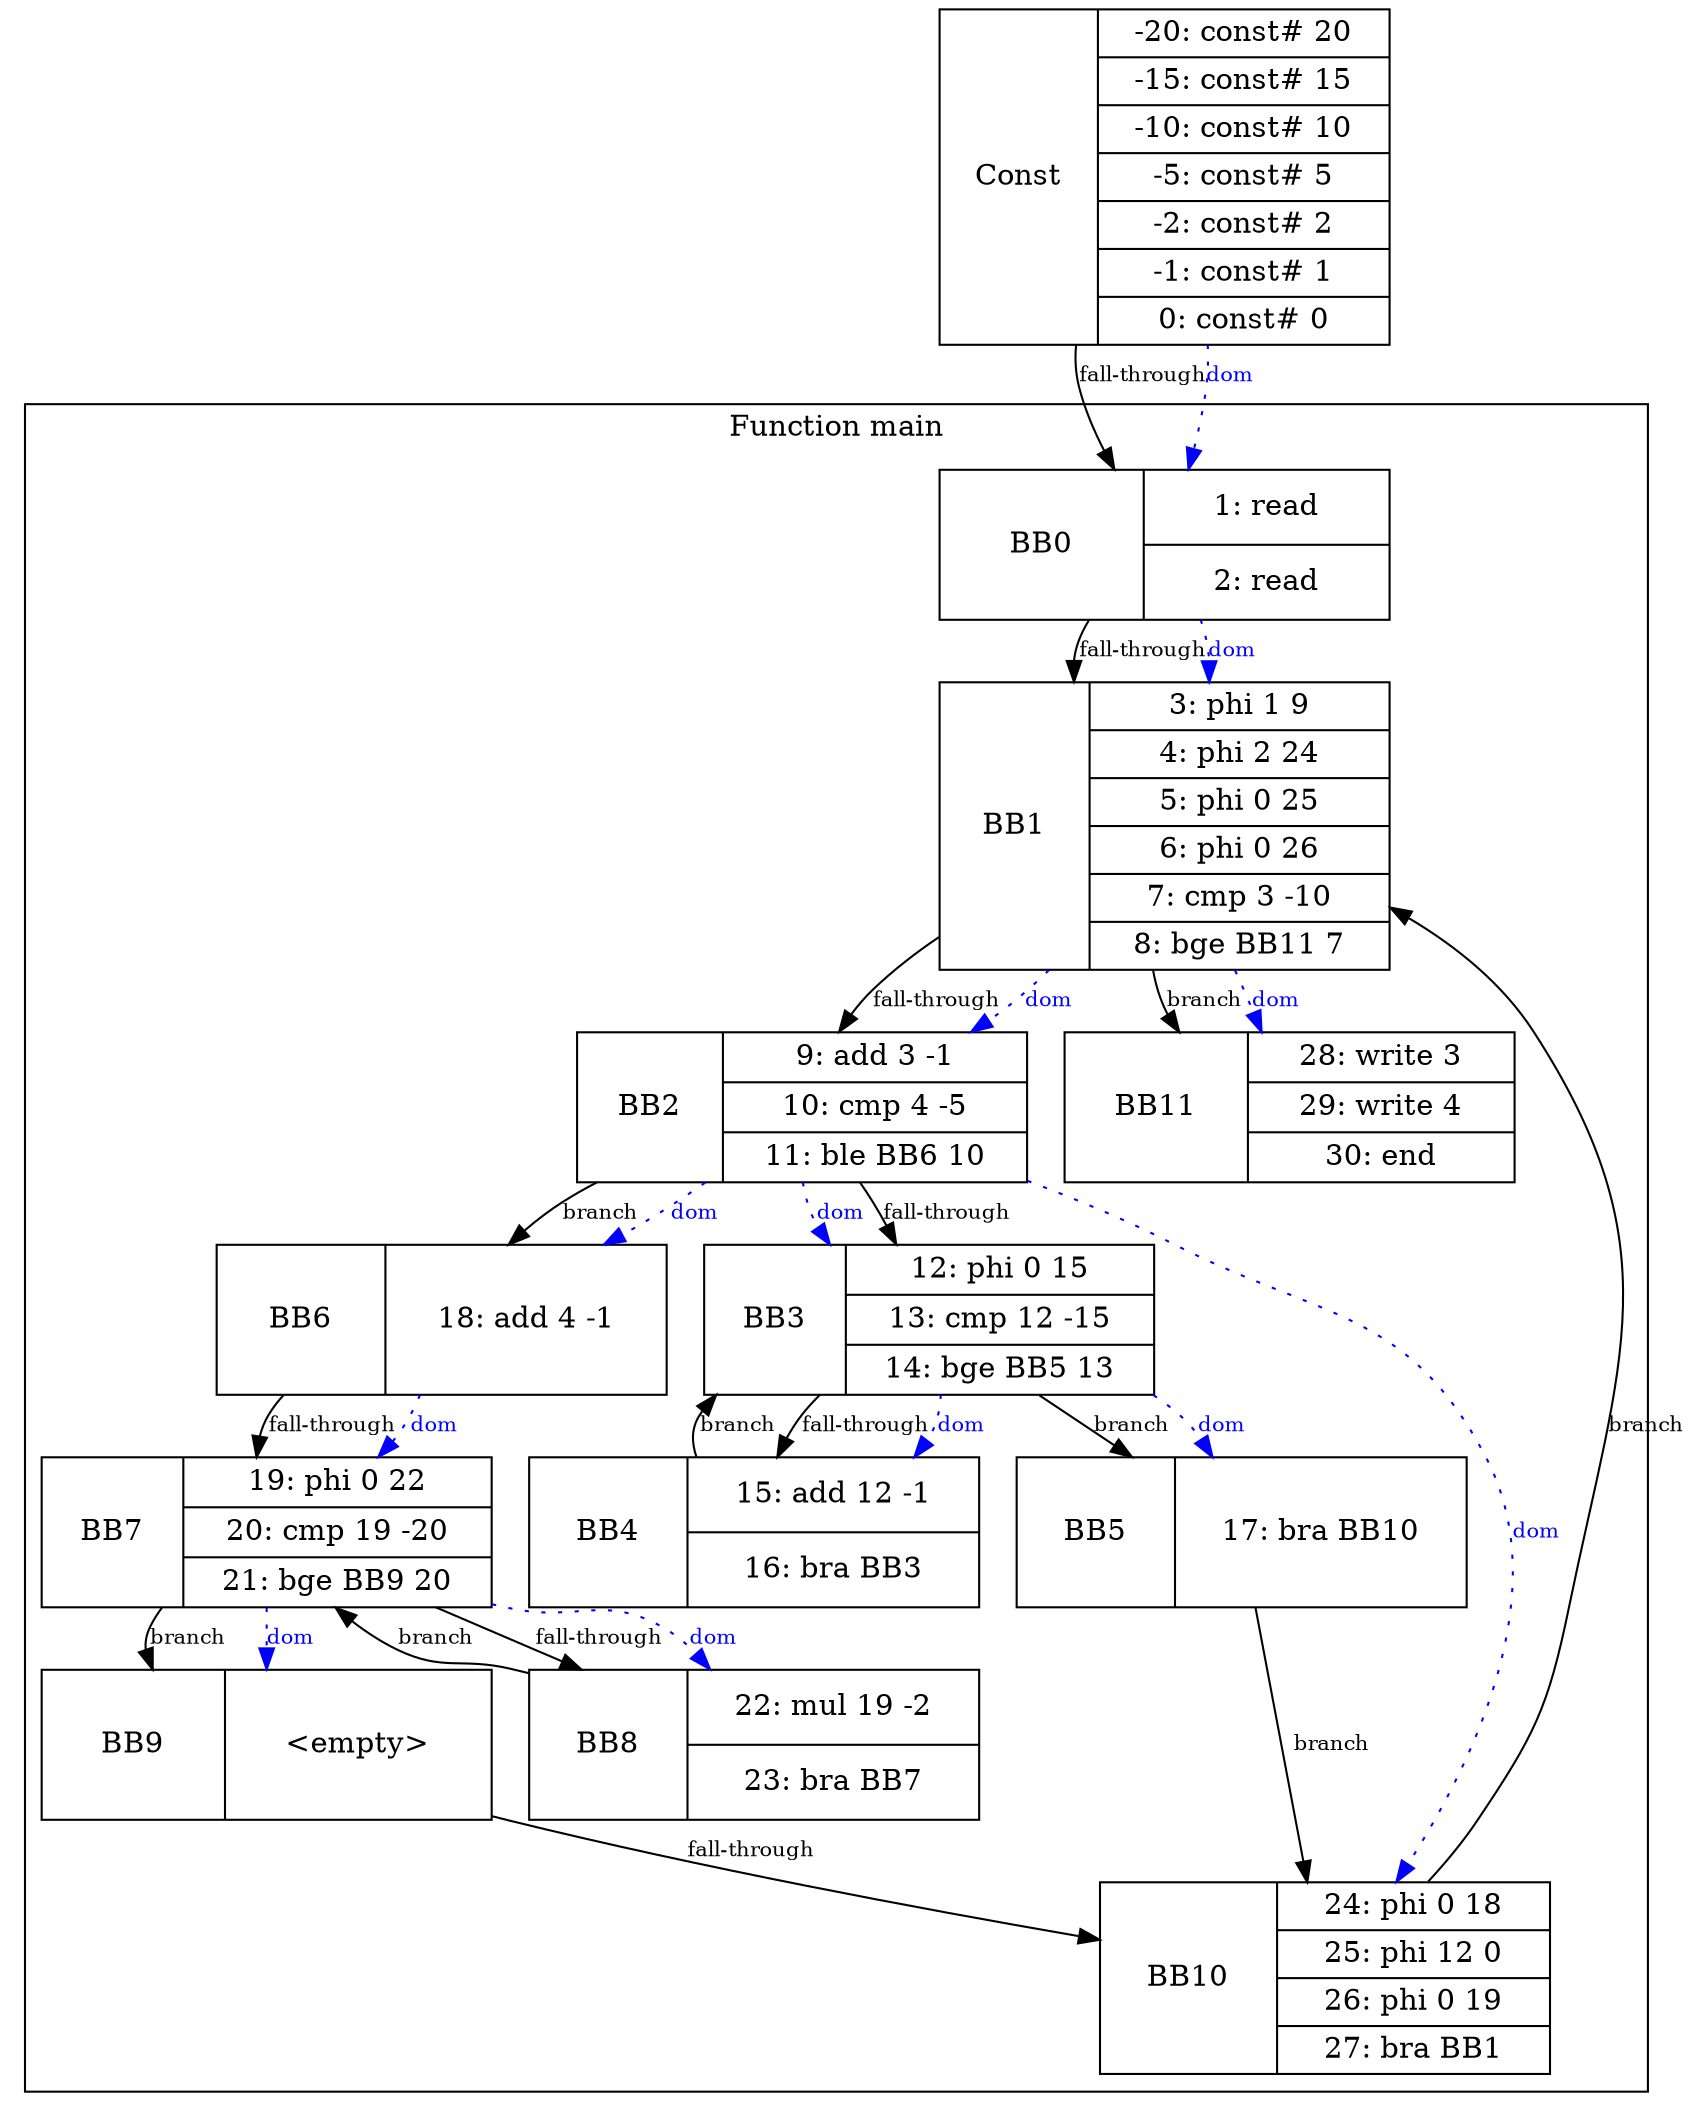digraph ir {
subgraph cluster_main {
	node [shape=record];
	label="Function main";
	rankdir=TB;
	ranksep=1.0;
	nodesep=0.5;

	BB0_main [width=3.0, height=1.0, label="BB0 | {1: read | 2: read}"];
	BB0_main -> BB1_main [label="fall-through", fontsize=10];
	BB1_main [width=3.0, height=1.0, label="BB1 | {3: phi 1 9 | 4: phi 2 24 | 5: phi 0 25 | 6: phi 0 26 | 7: cmp 3 -10 | 8: bge BB11 7}"];
	BB1_main -> BB2_main [label="fall-through", fontsize=10];
	BB1_main -> BB11_main [label="branch", fontsize=10];
	BB0_main -> BB1_main [style=dotted, color=blue, fontsize=10, label="dom", fontcolor=blue];
	BB2_main [width=3.0, height=1.0, label="BB2 | {9: add 3 -1 | 10: cmp 4 -5 | 11: ble BB6 10}"];
	BB2_main -> BB3_main [label="fall-through", fontsize=10];
	BB2_main -> BB6_main [label="branch", fontsize=10];
	BB1_main -> BB2_main [style=dotted, color=blue, fontsize=10, label="dom", fontcolor=blue];
	BB3_main [width=3.0, height=1.0, label="BB3 | {12: phi 0 15 | 13: cmp 12 -15 | 14: bge BB5 13}"];
	BB3_main -> BB4_main [label="fall-through", fontsize=10];
	BB3_main -> BB5_main [label="branch", fontsize=10];
	BB2_main -> BB3_main [style=dotted, color=blue, fontsize=10, label="dom", fontcolor=blue];
	BB4_main [width=3.0, height=1.0, label="BB4 | {15: add 12 -1 | 16: bra BB3}"];
	BB4_main -> BB3_main [label="branch", fontsize=10];
	BB3_main -> BB4_main [style=dotted, color=blue, fontsize=10, label="dom", fontcolor=blue];
	BB5_main [width=3.0, height=1.0, label="BB5 | {17: bra BB10}"];
	BB5_main -> BB10_main [label="branch", fontsize=10];
	BB3_main -> BB5_main [style=dotted, color=blue, fontsize=10, label="dom", fontcolor=blue];
	BB6_main [width=3.0, height=1.0, label="BB6 | {18: add 4 -1}"];
	BB6_main -> BB7_main [label="fall-through", fontsize=10];
	BB2_main -> BB6_main [style=dotted, color=blue, fontsize=10, label="dom", fontcolor=blue];
	BB7_main [width=3.0, height=1.0, label="BB7 | {19: phi 0 22 | 20: cmp 19 -20 | 21: bge BB9 20}"];
	BB7_main -> BB8_main [label="fall-through", fontsize=10];
	BB7_main -> BB9_main [label="branch", fontsize=10];
	BB6_main -> BB7_main [style=dotted, color=blue, fontsize=10, label="dom", fontcolor=blue];
	BB8_main [width=3.0, height=1.0, label="BB8 | {22: mul 19 -2 | 23: bra BB7}"];
	BB8_main -> BB7_main [label="branch", fontsize=10];
	BB7_main -> BB8_main [style=dotted, color=blue, fontsize=10, label="dom", fontcolor=blue];
	BB9_main [width=3.0, height=1.0, label="BB9 | {\<empty\>}"];
	BB9_main -> BB10_main [label="fall-through", fontsize=10];
	BB7_main -> BB9_main [style=dotted, color=blue, fontsize=10, label="dom", fontcolor=blue];
	BB10_main [width=3.0, height=1.0, label="BB10 | {24: phi 0 18 | 25: phi 12 0 | 26: phi 0 19 | 27: bra BB1}"];
	BB10_main -> BB1_main [label="branch", fontsize=10];
	BB2_main -> BB10_main [style=dotted, color=blue, fontsize=10, label="dom", fontcolor=blue];
	BB11_main [width=3.0, height=1.0, label="BB11 | {28: write 3 | 29: write 4 | 30: end}"];
	BB1_main -> BB11_main [style=dotted, color=blue, fontsize=10, label="dom", fontcolor=blue];
}
subgraph const_block {
	const_block [shape=record, width=3.0, height=1.0, label="Const | {-20: const# 20 | -15: const# 15 | -10: const# 10 | -5: const# 5 | -2: const# 2 | -1: const# 1 | 0: const# 0}"];
	const_block -> BB0_main [label="fall-through", fontsize=10];
	const_block -> BB0_main [label="dom", color=blue, style=dotted, fontsize=10, fontcolor=blue];
}
}

